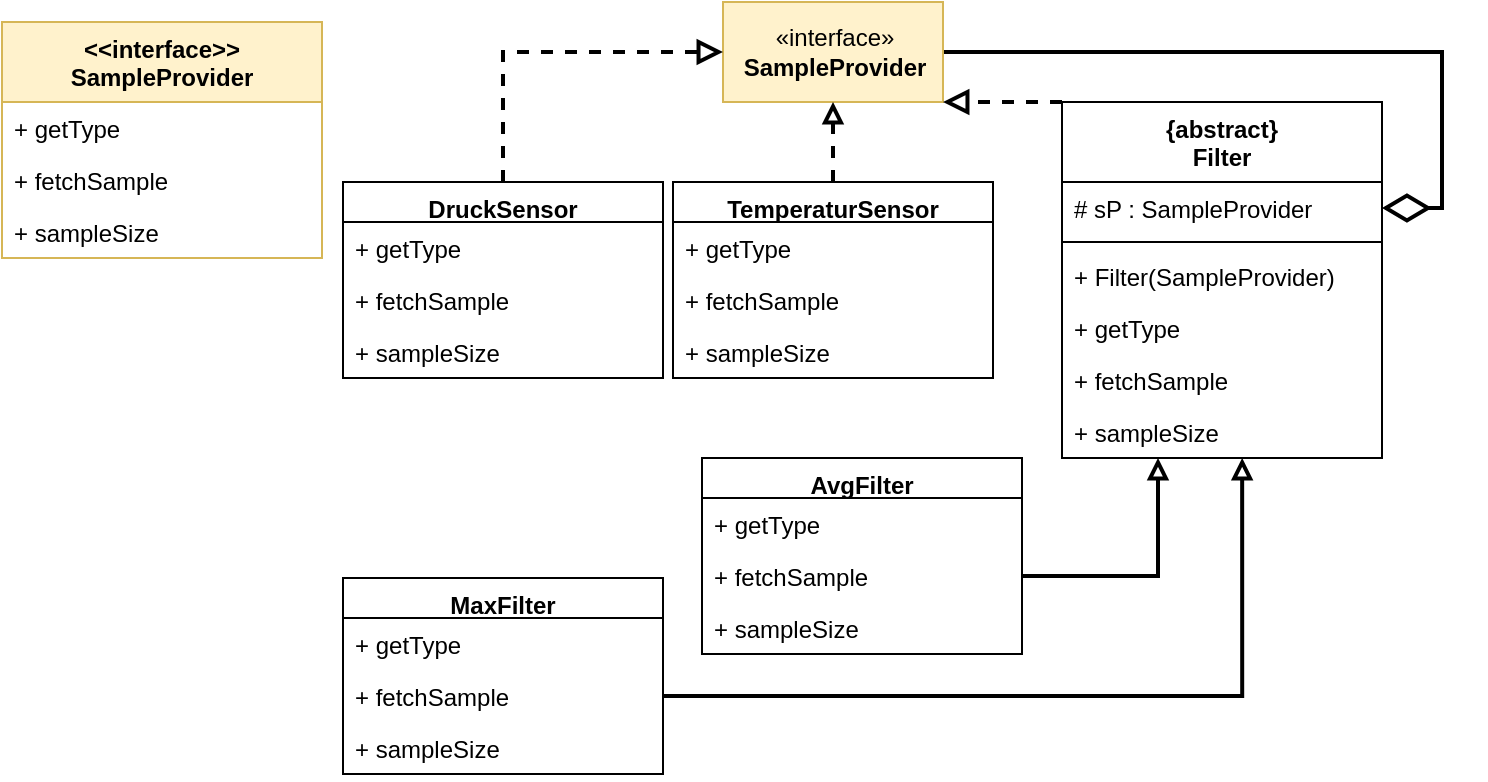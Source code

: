 <mxfile version="20.8.16" type="device"><diagram name="Seite-1" id="T_HesUXS_wXerj0LveVe"><mxGraphModel dx="1434" dy="843" grid="1" gridSize="10" guides="1" tooltips="1" connect="1" arrows="1" fold="1" page="1" pageScale="1" pageWidth="827" pageHeight="1169" math="0" shadow="0"><root><mxCell id="0"/><mxCell id="1" parent="0"/><mxCell id="l1XzS0WYxW6Y8lkCjQd2-42" style="edgeStyle=orthogonalEdgeStyle;rounded=0;orthogonalLoop=1;jettySize=auto;html=1;entryX=1;entryY=0.5;entryDx=0;entryDy=0;strokeWidth=2;endArrow=diamondThin;endFill=0;exitX=1;exitY=0.5;exitDx=0;exitDy=0;endSize=19;" parent="1" source="l1XzS0WYxW6Y8lkCjQd2-30" target="l1XzS0WYxW6Y8lkCjQd2-37" edge="1"><mxGeometry relative="1" as="geometry"/></mxCell><mxCell id="l1XzS0WYxW6Y8lkCjQd2-30" value="«interface»&lt;br&gt;&lt;b&gt;SampleProvider&lt;/b&gt;" style="html=1;fillColor=#fff2cc;strokeColor=#d6b656;" parent="1" vertex="1"><mxGeometry x="400.5" y="30" width="110" height="50" as="geometry"/></mxCell><mxCell id="l1XzS0WYxW6Y8lkCjQd2-34" style="edgeStyle=orthogonalEdgeStyle;rounded=0;orthogonalLoop=1;jettySize=auto;html=1;strokeWidth=2;endArrow=block;endFill=0;dashed=1;" parent="1" source="l1XzS0WYxW6Y8lkCjQd2-54" target="l1XzS0WYxW6Y8lkCjQd2-30" edge="1"><mxGeometry relative="1" as="geometry"><mxPoint x="455.5" y="170" as="sourcePoint"/></mxGeometry></mxCell><mxCell id="l1XzS0WYxW6Y8lkCjQd2-43" style="rounded=0;orthogonalLoop=1;jettySize=auto;html=1;exitX=0;exitY=0;exitDx=0;exitDy=0;entryX=1;entryY=1;entryDx=0;entryDy=0;strokeWidth=2;endArrow=block;endFill=0;endSize=8;dashed=1;" parent="1" source="l1XzS0WYxW6Y8lkCjQd2-36" target="l1XzS0WYxW6Y8lkCjQd2-30" edge="1"><mxGeometry relative="1" as="geometry"/></mxCell><mxCell id="l1XzS0WYxW6Y8lkCjQd2-36" value="{abstract}&#10;Filter&#10;" style="swimlane;fontStyle=1;align=center;verticalAlign=top;childLayout=stackLayout;horizontal=1;startSize=40;horizontalStack=0;resizeParent=1;resizeParentMax=0;resizeLast=0;collapsible=1;marginBottom=0;" parent="1" vertex="1"><mxGeometry x="570" y="80" width="160" height="178" as="geometry"/></mxCell><mxCell id="l1XzS0WYxW6Y8lkCjQd2-37" value="# sP : SampleProvider" style="text;strokeColor=none;fillColor=none;align=left;verticalAlign=top;spacingLeft=4;spacingRight=4;overflow=hidden;rotatable=0;points=[[0,0.5],[1,0.5]];portConstraint=eastwest;" parent="l1XzS0WYxW6Y8lkCjQd2-36" vertex="1"><mxGeometry y="40" width="160" height="26" as="geometry"/></mxCell><mxCell id="l1XzS0WYxW6Y8lkCjQd2-40" value="" style="line;strokeWidth=1;fillColor=none;align=left;verticalAlign=middle;spacingTop=-1;spacingLeft=3;spacingRight=3;rotatable=0;labelPosition=right;points=[];portConstraint=eastwest;strokeColor=inherit;" parent="l1XzS0WYxW6Y8lkCjQd2-36" vertex="1"><mxGeometry y="66" width="160" height="8" as="geometry"/></mxCell><mxCell id="l1XzS0WYxW6Y8lkCjQd2-41" value="+ Filter(SampleProvider)" style="text;strokeColor=none;fillColor=none;align=left;verticalAlign=top;spacingLeft=4;spacingRight=4;overflow=hidden;rotatable=0;points=[[0,0.5],[1,0.5]];portConstraint=eastwest;" parent="l1XzS0WYxW6Y8lkCjQd2-36" vertex="1"><mxGeometry y="74" width="160" height="26" as="geometry"/></mxCell><mxCell id="ZCfRXQR58ryKtYHZSGxx-3" value="+ getType" style="text;strokeColor=none;fillColor=none;align=left;verticalAlign=top;spacingLeft=4;spacingRight=4;overflow=hidden;rotatable=0;points=[[0,0.5],[1,0.5]];portConstraint=eastwest;" vertex="1" parent="l1XzS0WYxW6Y8lkCjQd2-36"><mxGeometry y="100" width="160" height="26" as="geometry"/></mxCell><mxCell id="ZCfRXQR58ryKtYHZSGxx-2" value="+ fetchSample" style="text;strokeColor=none;fillColor=none;align=left;verticalAlign=top;spacingLeft=4;spacingRight=4;overflow=hidden;rotatable=0;points=[[0,0.5],[1,0.5]];portConstraint=eastwest;" vertex="1" parent="l1XzS0WYxW6Y8lkCjQd2-36"><mxGeometry y="126" width="160" height="26" as="geometry"/></mxCell><mxCell id="ZCfRXQR58ryKtYHZSGxx-1" value="+ sampleSize" style="text;strokeColor=none;fillColor=none;align=left;verticalAlign=top;spacingLeft=4;spacingRight=4;overflow=hidden;rotatable=0;points=[[0,0.5],[1,0.5]];portConstraint=eastwest;" vertex="1" parent="l1XzS0WYxW6Y8lkCjQd2-36"><mxGeometry y="152" width="160" height="26" as="geometry"/></mxCell><mxCell id="l1XzS0WYxW6Y8lkCjQd2-44" value="&lt;&lt;interface&gt;&gt;&#10;SampleProvider" style="swimlane;fontStyle=1;align=center;verticalAlign=top;childLayout=stackLayout;horizontal=1;startSize=40;horizontalStack=0;resizeParent=1;resizeParentMax=0;resizeLast=0;collapsible=1;marginBottom=0;fillColor=#fff2cc;strokeColor=#d6b656;" parent="1" vertex="1"><mxGeometry x="40" y="40" width="160" height="118" as="geometry"/></mxCell><mxCell id="l1XzS0WYxW6Y8lkCjQd2-45" value="+ getType" style="text;strokeColor=none;fillColor=none;align=left;verticalAlign=top;spacingLeft=4;spacingRight=4;overflow=hidden;rotatable=0;points=[[0,0.5],[1,0.5]];portConstraint=eastwest;" parent="l1XzS0WYxW6Y8lkCjQd2-44" vertex="1"><mxGeometry y="40" width="160" height="26" as="geometry"/></mxCell><mxCell id="l1XzS0WYxW6Y8lkCjQd2-49" value="+ fetchSample" style="text;strokeColor=none;fillColor=none;align=left;verticalAlign=top;spacingLeft=4;spacingRight=4;overflow=hidden;rotatable=0;points=[[0,0.5],[1,0.5]];portConstraint=eastwest;" parent="l1XzS0WYxW6Y8lkCjQd2-44" vertex="1"><mxGeometry y="66" width="160" height="26" as="geometry"/></mxCell><mxCell id="l1XzS0WYxW6Y8lkCjQd2-48" value="+ sampleSize" style="text;strokeColor=none;fillColor=none;align=left;verticalAlign=top;spacingLeft=4;spacingRight=4;overflow=hidden;rotatable=0;points=[[0,0.5],[1,0.5]];portConstraint=eastwest;" parent="l1XzS0WYxW6Y8lkCjQd2-44" vertex="1"><mxGeometry y="92" width="160" height="26" as="geometry"/></mxCell><mxCell id="l1XzS0WYxW6Y8lkCjQd2-58" style="edgeStyle=orthogonalEdgeStyle;rounded=0;orthogonalLoop=1;jettySize=auto;html=1;entryX=0;entryY=0.5;entryDx=0;entryDy=0;strokeWidth=2;endArrow=block;endFill=0;endSize=8;exitX=0.5;exitY=0;exitDx=0;exitDy=0;dashed=1;" parent="1" source="l1XzS0WYxW6Y8lkCjQd2-50" target="l1XzS0WYxW6Y8lkCjQd2-30" edge="1"><mxGeometry relative="1" as="geometry"/></mxCell><mxCell id="l1XzS0WYxW6Y8lkCjQd2-50" value="DruckSensor" style="swimlane;fontStyle=1;align=center;verticalAlign=top;childLayout=stackLayout;horizontal=1;startSize=20;horizontalStack=0;resizeParent=1;resizeParentMax=0;resizeLast=0;collapsible=1;marginBottom=0;" parent="1" vertex="1"><mxGeometry x="210.5" y="120" width="160" height="98" as="geometry"/></mxCell><mxCell id="l1XzS0WYxW6Y8lkCjQd2-51" value="+ getType" style="text;strokeColor=none;fillColor=none;align=left;verticalAlign=top;spacingLeft=4;spacingRight=4;overflow=hidden;rotatable=0;points=[[0,0.5],[1,0.5]];portConstraint=eastwest;" parent="l1XzS0WYxW6Y8lkCjQd2-50" vertex="1"><mxGeometry y="20" width="160" height="26" as="geometry"/></mxCell><mxCell id="l1XzS0WYxW6Y8lkCjQd2-52" value="+ fetchSample" style="text;strokeColor=none;fillColor=none;align=left;verticalAlign=top;spacingLeft=4;spacingRight=4;overflow=hidden;rotatable=0;points=[[0,0.5],[1,0.5]];portConstraint=eastwest;" parent="l1XzS0WYxW6Y8lkCjQd2-50" vertex="1"><mxGeometry y="46" width="160" height="26" as="geometry"/></mxCell><mxCell id="l1XzS0WYxW6Y8lkCjQd2-53" value="+ sampleSize" style="text;strokeColor=none;fillColor=none;align=left;verticalAlign=top;spacingLeft=4;spacingRight=4;overflow=hidden;rotatable=0;points=[[0,0.5],[1,0.5]];portConstraint=eastwest;" parent="l1XzS0WYxW6Y8lkCjQd2-50" vertex="1"><mxGeometry y="72" width="160" height="26" as="geometry"/></mxCell><mxCell id="l1XzS0WYxW6Y8lkCjQd2-54" value="TemperaturSensor" style="swimlane;fontStyle=1;align=center;verticalAlign=top;childLayout=stackLayout;horizontal=1;startSize=20;horizontalStack=0;resizeParent=1;resizeParentMax=0;resizeLast=0;collapsible=1;marginBottom=0;" parent="1" vertex="1"><mxGeometry x="375.5" y="120" width="160" height="98" as="geometry"/></mxCell><mxCell id="l1XzS0WYxW6Y8lkCjQd2-55" value="+ getType" style="text;strokeColor=none;fillColor=none;align=left;verticalAlign=top;spacingLeft=4;spacingRight=4;overflow=hidden;rotatable=0;points=[[0,0.5],[1,0.5]];portConstraint=eastwest;" parent="l1XzS0WYxW6Y8lkCjQd2-54" vertex="1"><mxGeometry y="20" width="160" height="26" as="geometry"/></mxCell><mxCell id="l1XzS0WYxW6Y8lkCjQd2-56" value="+ fetchSample" style="text;strokeColor=none;fillColor=none;align=left;verticalAlign=top;spacingLeft=4;spacingRight=4;overflow=hidden;rotatable=0;points=[[0,0.5],[1,0.5]];portConstraint=eastwest;" parent="l1XzS0WYxW6Y8lkCjQd2-54" vertex="1"><mxGeometry y="46" width="160" height="26" as="geometry"/></mxCell><mxCell id="l1XzS0WYxW6Y8lkCjQd2-57" value="+ sampleSize" style="text;strokeColor=none;fillColor=none;align=left;verticalAlign=top;spacingLeft=4;spacingRight=4;overflow=hidden;rotatable=0;points=[[0,0.5],[1,0.5]];portConstraint=eastwest;" parent="l1XzS0WYxW6Y8lkCjQd2-54" vertex="1"><mxGeometry y="72" width="160" height="26" as="geometry"/></mxCell><mxCell id="l1XzS0WYxW6Y8lkCjQd2-59" value="AvgFilter" style="swimlane;fontStyle=1;align=center;verticalAlign=top;childLayout=stackLayout;horizontal=1;startSize=20;horizontalStack=0;resizeParent=1;resizeParentMax=0;resizeLast=0;collapsible=1;marginBottom=0;" parent="1" vertex="1"><mxGeometry x="390" y="258" width="160" height="98" as="geometry"/></mxCell><mxCell id="l1XzS0WYxW6Y8lkCjQd2-60" value="+ getType" style="text;strokeColor=none;fillColor=none;align=left;verticalAlign=top;spacingLeft=4;spacingRight=4;overflow=hidden;rotatable=0;points=[[0,0.5],[1,0.5]];portConstraint=eastwest;" parent="l1XzS0WYxW6Y8lkCjQd2-59" vertex="1"><mxGeometry y="20" width="160" height="26" as="geometry"/></mxCell><mxCell id="l1XzS0WYxW6Y8lkCjQd2-61" value="+ fetchSample" style="text;strokeColor=none;fillColor=none;align=left;verticalAlign=top;spacingLeft=4;spacingRight=4;overflow=hidden;rotatable=0;points=[[0,0.5],[1,0.5]];portConstraint=eastwest;" parent="l1XzS0WYxW6Y8lkCjQd2-59" vertex="1"><mxGeometry y="46" width="160" height="26" as="geometry"/></mxCell><mxCell id="l1XzS0WYxW6Y8lkCjQd2-62" value="+ sampleSize" style="text;strokeColor=none;fillColor=none;align=left;verticalAlign=top;spacingLeft=4;spacingRight=4;overflow=hidden;rotatable=0;points=[[0,0.5],[1,0.5]];portConstraint=eastwest;" parent="l1XzS0WYxW6Y8lkCjQd2-59" vertex="1"><mxGeometry y="72" width="160" height="26" as="geometry"/></mxCell><mxCell id="l1XzS0WYxW6Y8lkCjQd2-63" value="MaxFilter" style="swimlane;fontStyle=1;align=center;verticalAlign=top;childLayout=stackLayout;horizontal=1;startSize=20;horizontalStack=0;resizeParent=1;resizeParentMax=0;resizeLast=0;collapsible=1;marginBottom=0;" parent="1" vertex="1"><mxGeometry x="210.5" y="318" width="160" height="98" as="geometry"/></mxCell><mxCell id="l1XzS0WYxW6Y8lkCjQd2-64" value="+ getType" style="text;strokeColor=none;fillColor=none;align=left;verticalAlign=top;spacingLeft=4;spacingRight=4;overflow=hidden;rotatable=0;points=[[0,0.5],[1,0.5]];portConstraint=eastwest;" parent="l1XzS0WYxW6Y8lkCjQd2-63" vertex="1"><mxGeometry y="20" width="160" height="26" as="geometry"/></mxCell><mxCell id="l1XzS0WYxW6Y8lkCjQd2-65" value="+ fetchSample" style="text;strokeColor=none;fillColor=none;align=left;verticalAlign=top;spacingLeft=4;spacingRight=4;overflow=hidden;rotatable=0;points=[[0,0.5],[1,0.5]];portConstraint=eastwest;" parent="l1XzS0WYxW6Y8lkCjQd2-63" vertex="1"><mxGeometry y="46" width="160" height="26" as="geometry"/></mxCell><mxCell id="l1XzS0WYxW6Y8lkCjQd2-66" value="+ sampleSize" style="text;strokeColor=none;fillColor=none;align=left;verticalAlign=top;spacingLeft=4;spacingRight=4;overflow=hidden;rotatable=0;points=[[0,0.5],[1,0.5]];portConstraint=eastwest;" parent="l1XzS0WYxW6Y8lkCjQd2-63" vertex="1"><mxGeometry y="72" width="160" height="26" as="geometry"/></mxCell><mxCell id="ZCfRXQR58ryKtYHZSGxx-5" style="edgeStyle=orthogonalEdgeStyle;rounded=0;orthogonalLoop=1;jettySize=auto;html=1;entryX=0.563;entryY=1;entryDx=0;entryDy=0;entryPerimeter=0;strokeWidth=2;startArrow=none;startFill=0;endArrow=block;endFill=0;" edge="1" parent="1" source="l1XzS0WYxW6Y8lkCjQd2-65" target="ZCfRXQR58ryKtYHZSGxx-1"><mxGeometry relative="1" as="geometry"/></mxCell><mxCell id="ZCfRXQR58ryKtYHZSGxx-6" style="edgeStyle=orthogonalEdgeStyle;rounded=0;orthogonalLoop=1;jettySize=auto;html=1;entryX=0.3;entryY=1;entryDx=0;entryDy=0;entryPerimeter=0;strokeWidth=2;startArrow=none;startFill=0;endArrow=block;endFill=0;" edge="1" parent="1" source="l1XzS0WYxW6Y8lkCjQd2-61" target="ZCfRXQR58ryKtYHZSGxx-1"><mxGeometry relative="1" as="geometry"/></mxCell></root></mxGraphModel></diagram></mxfile>